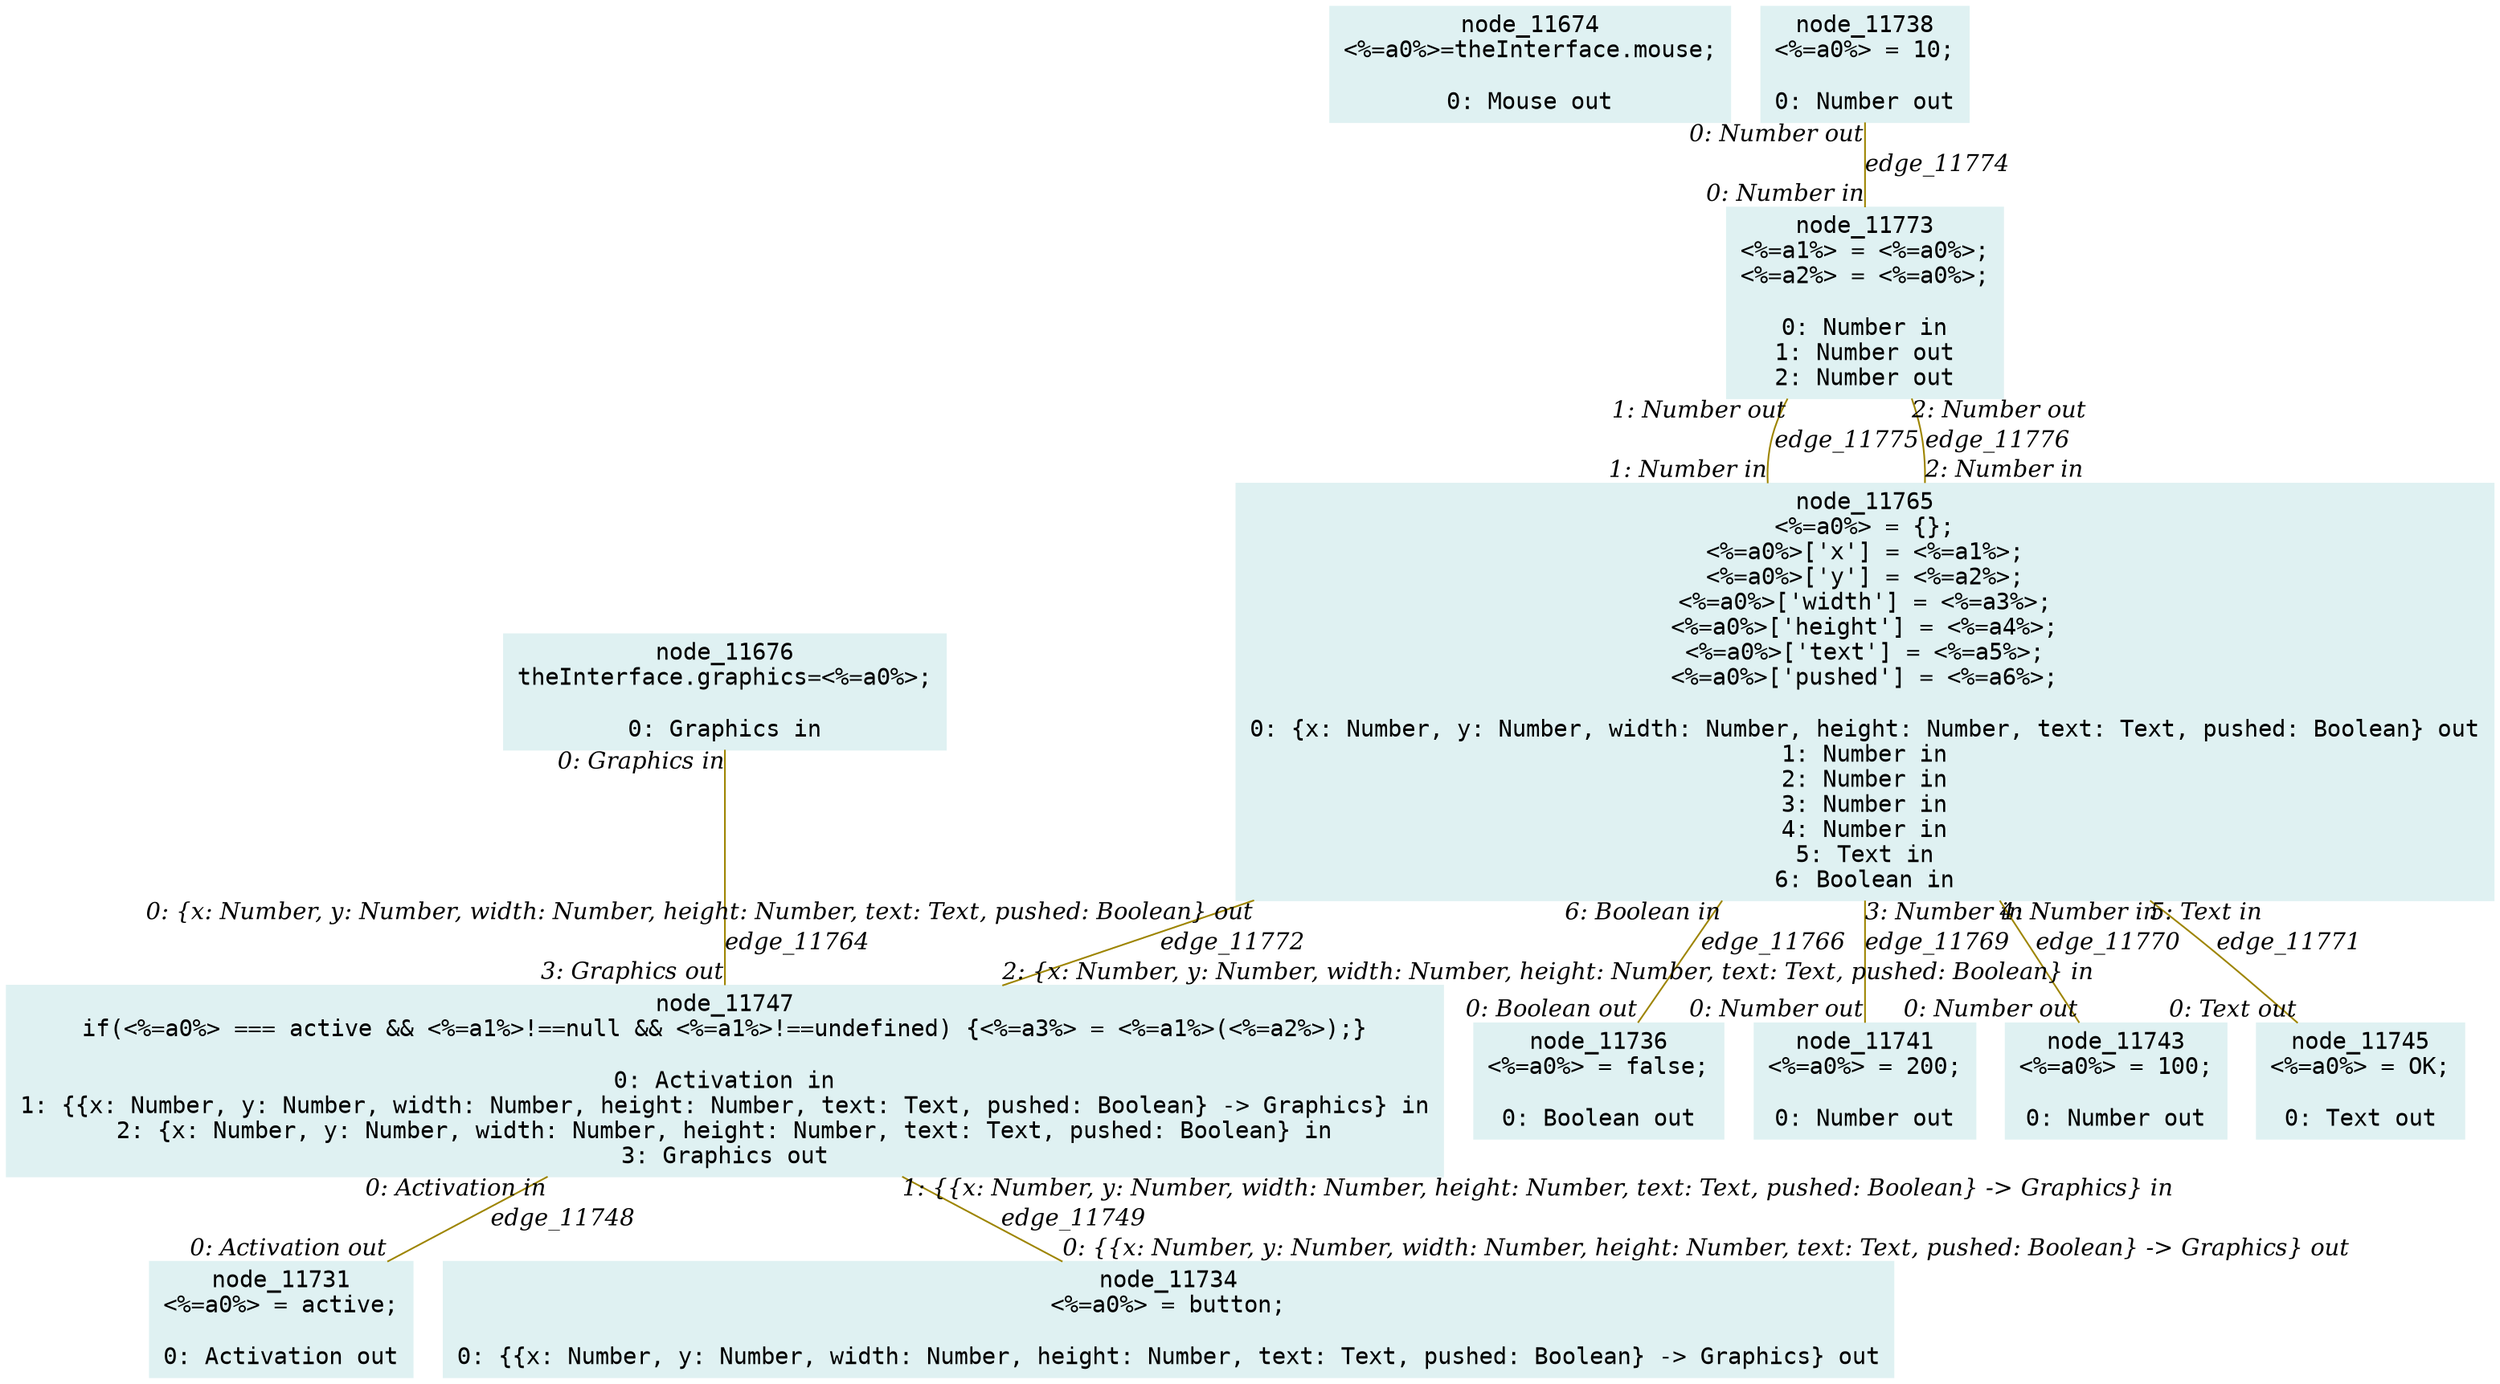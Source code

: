 digraph g{node_11674 [shape="box", style="filled", color="#dff1f2", fontname="Courier", label="node_11674
<%=a0%>=theInterface.mouse;

0: Mouse out" ]
node_11676 [shape="box", style="filled", color="#dff1f2", fontname="Courier", label="node_11676
theInterface.graphics=<%=a0%>;

0: Graphics in" ]
node_11731 [shape="box", style="filled", color="#dff1f2", fontname="Courier", label="node_11731
<%=a0%> = active;

0: Activation out" ]
node_11734 [shape="box", style="filled", color="#dff1f2", fontname="Courier", label="node_11734
<%=a0%> = button;

0: {{x: Number, y: Number, width: Number, height: Number, text: Text, pushed: Boolean} -> Graphics} out" ]
node_11736 [shape="box", style="filled", color="#dff1f2", fontname="Courier", label="node_11736
<%=a0%> = false;

0: Boolean out" ]
node_11738 [shape="box", style="filled", color="#dff1f2", fontname="Courier", label="node_11738
<%=a0%> = 10;

0: Number out" ]
node_11741 [shape="box", style="filled", color="#dff1f2", fontname="Courier", label="node_11741
<%=a0%> = 200;

0: Number out" ]
node_11743 [shape="box", style="filled", color="#dff1f2", fontname="Courier", label="node_11743
<%=a0%> = 100;

0: Number out" ]
node_11745 [shape="box", style="filled", color="#dff1f2", fontname="Courier", label="node_11745
<%=a0%> = OK;

0: Text out" ]
node_11747 [shape="box", style="filled", color="#dff1f2", fontname="Courier", label="node_11747
if(<%=a0%> === active && <%=a1%>!==null && <%=a1%>!==undefined) {<%=a3%> = <%=a1%>(<%=a2%>);}

0: Activation in
1: {{x: Number, y: Number, width: Number, height: Number, text: Text, pushed: Boolean} -> Graphics} in
2: {x: Number, y: Number, width: Number, height: Number, text: Text, pushed: Boolean} in
3: Graphics out" ]
node_11765 [shape="box", style="filled", color="#dff1f2", fontname="Courier", label="node_11765
<%=a0%> = {};
<%=a0%>['x'] = <%=a1%>;
<%=a0%>['y'] = <%=a2%>;
<%=a0%>['width'] = <%=a3%>;
<%=a0%>['height'] = <%=a4%>;
<%=a0%>['text'] = <%=a5%>;
<%=a0%>['pushed'] = <%=a6%>;

0: {x: Number, y: Number, width: Number, height: Number, text: Text, pushed: Boolean} out
1: Number in
2: Number in
3: Number in
4: Number in
5: Text in
6: Boolean in" ]
node_11773 [shape="box", style="filled", color="#dff1f2", fontname="Courier", label="node_11773
<%=a1%> = <%=a0%>;
<%=a2%> = <%=a0%>;

0: Number in
1: Number out
2: Number out" ]
node_11747 -> node_11731 [dir=none, arrowHead=none, fontname="Times-Italic", arrowsize=1, color="#9d8400", label="edge_11748",  headlabel="0: Activation out", taillabel="0: Activation in" ]
node_11747 -> node_11734 [dir=none, arrowHead=none, fontname="Times-Italic", arrowsize=1, color="#9d8400", label="edge_11749",  headlabel="0: {{x: Number, y: Number, width: Number, height: Number, text: Text, pushed: Boolean} -> Graphics} out", taillabel="1: {{x: Number, y: Number, width: Number, height: Number, text: Text, pushed: Boolean} -> Graphics} in" ]
node_11676 -> node_11747 [dir=none, arrowHead=none, fontname="Times-Italic", arrowsize=1, color="#9d8400", label="edge_11764",  headlabel="3: Graphics out", taillabel="0: Graphics in" ]
node_11765 -> node_11736 [dir=none, arrowHead=none, fontname="Times-Italic", arrowsize=1, color="#9d8400", label="edge_11766",  headlabel="0: Boolean out", taillabel="6: Boolean in" ]
node_11765 -> node_11741 [dir=none, arrowHead=none, fontname="Times-Italic", arrowsize=1, color="#9d8400", label="edge_11769",  headlabel="0: Number out", taillabel="3: Number in" ]
node_11765 -> node_11743 [dir=none, arrowHead=none, fontname="Times-Italic", arrowsize=1, color="#9d8400", label="edge_11770",  headlabel="0: Number out", taillabel="4: Number in" ]
node_11765 -> node_11745 [dir=none, arrowHead=none, fontname="Times-Italic", arrowsize=1, color="#9d8400", label="edge_11771",  headlabel="0: Text out", taillabel="5: Text in" ]
node_11765 -> node_11747 [dir=none, arrowHead=none, fontname="Times-Italic", arrowsize=1, color="#9d8400", label="edge_11772",  headlabel="2: {x: Number, y: Number, width: Number, height: Number, text: Text, pushed: Boolean} in", taillabel="0: {x: Number, y: Number, width: Number, height: Number, text: Text, pushed: Boolean} out" ]
node_11738 -> node_11773 [dir=none, arrowHead=none, fontname="Times-Italic", arrowsize=1, color="#9d8400", label="edge_11774",  headlabel="0: Number in", taillabel="0: Number out" ]
node_11773 -> node_11765 [dir=none, arrowHead=none, fontname="Times-Italic", arrowsize=1, color="#9d8400", label="edge_11775",  headlabel="1: Number in", taillabel="1: Number out" ]
node_11773 -> node_11765 [dir=none, arrowHead=none, fontname="Times-Italic", arrowsize=1, color="#9d8400", label="edge_11776",  headlabel="2: Number in", taillabel="2: Number out" ]
}